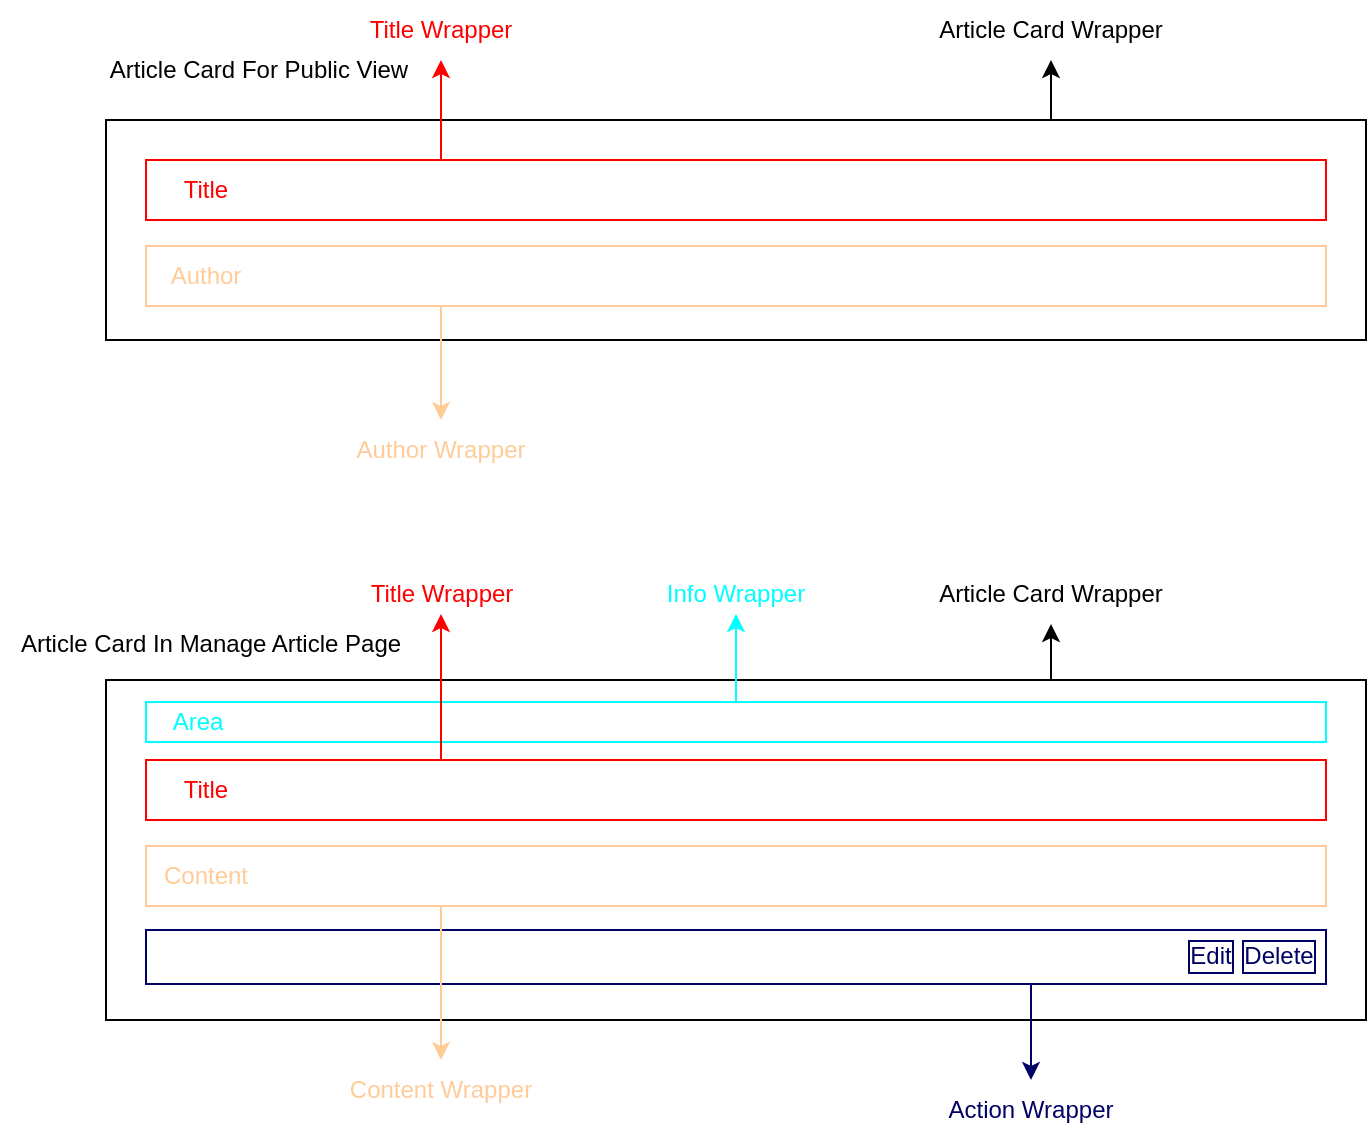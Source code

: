 <mxfile>
    <diagram id="FVUPsJeOBh4UKT3K3hCp" name="第 1 页">
        <mxGraphModel dx="1307" dy="705" grid="1" gridSize="10" guides="1" tooltips="1" connect="1" arrows="1" fold="1" page="1" pageScale="1" pageWidth="827" pageHeight="1169" math="0" shadow="0">
            <root>
                <mxCell id="0"/>
                <mxCell id="1" parent="0"/>
                <mxCell id="15" style="edgeStyle=none;html=1;exitX=0.75;exitY=0;exitDx=0;exitDy=0;entryX=0.5;entryY=1;entryDx=0;entryDy=0;" parent="1" source="2" target="11" edge="1">
                    <mxGeometry relative="1" as="geometry"/>
                </mxCell>
                <mxCell id="2" value="" style="rounded=0;whiteSpace=wrap;html=1;" parent="1" vertex="1">
                    <mxGeometry x="99" y="120" width="630" height="110" as="geometry"/>
                </mxCell>
                <mxCell id="16" style="edgeStyle=none;html=1;exitX=0.25;exitY=1;exitDx=0;exitDy=0;entryX=0.5;entryY=0;entryDx=0;entryDy=0;strokeColor=#FFCC99;" parent="1" source="4" target="17" edge="1">
                    <mxGeometry relative="1" as="geometry">
                        <mxPoint x="267" y="310" as="targetPoint"/>
                    </mxGeometry>
                </mxCell>
                <mxCell id="4" value="" style="rounded=0;whiteSpace=wrap;html=1;strokeColor=#FFCC99;" parent="1" vertex="1">
                    <mxGeometry x="119" y="183" width="590" height="30" as="geometry"/>
                </mxCell>
                <mxCell id="14" style="edgeStyle=none;html=1;exitX=0.25;exitY=0;exitDx=0;exitDy=0;entryX=0.5;entryY=1;entryDx=0;entryDy=0;strokeColor=#FF0000;" parent="1" source="5" target="13" edge="1">
                    <mxGeometry relative="1" as="geometry"/>
                </mxCell>
                <mxCell id="5" value="" style="rounded=0;whiteSpace=wrap;html=1;strokeColor=#FF0000;" parent="1" vertex="1">
                    <mxGeometry x="119" y="140" width="590" height="30" as="geometry"/>
                </mxCell>
                <mxCell id="6" value="Title" style="text;html=1;strokeColor=none;fillColor=none;align=center;verticalAlign=middle;whiteSpace=wrap;rounded=0;fontColor=#FF0000;" parent="1" vertex="1">
                    <mxGeometry x="119" y="140" width="60" height="30" as="geometry"/>
                </mxCell>
                <mxCell id="7" value="Author" style="text;html=1;strokeColor=none;fillColor=none;align=center;verticalAlign=middle;whiteSpace=wrap;rounded=0;fontColor=#FFCC99;" parent="1" vertex="1">
                    <mxGeometry x="119" y="183" width="60" height="30" as="geometry"/>
                </mxCell>
                <mxCell id="11" value="Article Card Wrapper" style="text;html=1;strokeColor=none;fillColor=none;align=center;verticalAlign=middle;whiteSpace=wrap;rounded=0;" parent="1" vertex="1">
                    <mxGeometry x="489" y="60" width="165" height="30" as="geometry"/>
                </mxCell>
                <mxCell id="13" value="Title Wrapper" style="text;html=1;align=center;verticalAlign=middle;whiteSpace=wrap;rounded=0;fontColor=#FF0000;" parent="1" vertex="1">
                    <mxGeometry x="184" y="60" width="165" height="30" as="geometry"/>
                </mxCell>
                <mxCell id="17" value="Author Wrapper" style="text;html=1;strokeColor=none;fillColor=none;align=center;verticalAlign=middle;whiteSpace=wrap;rounded=0;fontColor=#FFCC99;" parent="1" vertex="1">
                    <mxGeometry x="184" y="270" width="165" height="30" as="geometry"/>
                </mxCell>
                <mxCell id="18" value="Article Card For Public View" style="text;html=1;align=center;verticalAlign=middle;resizable=0;points=[];autosize=1;strokeColor=none;fillColor=none;" vertex="1" parent="1">
                    <mxGeometry x="90" y="80" width="170" height="30" as="geometry"/>
                </mxCell>
                <mxCell id="19" style="edgeStyle=none;html=1;exitX=0.75;exitY=0;exitDx=0;exitDy=0;entryX=0.5;entryY=1;entryDx=0;entryDy=0;" edge="1" parent="1" source="20" target="27">
                    <mxGeometry relative="1" as="geometry"/>
                </mxCell>
                <mxCell id="20" value="" style="rounded=0;whiteSpace=wrap;html=1;" vertex="1" parent="1">
                    <mxGeometry x="99" y="400" width="630" height="170" as="geometry"/>
                </mxCell>
                <mxCell id="22" value="" style="rounded=0;whiteSpace=wrap;html=1;strokeColor=#FFCC99;" vertex="1" parent="1">
                    <mxGeometry x="119" y="483" width="590" height="30" as="geometry"/>
                </mxCell>
                <mxCell id="24" value="" style="rounded=0;whiteSpace=wrap;html=1;strokeColor=#FF0000;" vertex="1" parent="1">
                    <mxGeometry x="119" y="440" width="590" height="30" as="geometry"/>
                </mxCell>
                <mxCell id="25" value="Title" style="text;html=1;strokeColor=none;fillColor=none;align=center;verticalAlign=middle;whiteSpace=wrap;rounded=0;fontColor=#FF0000;" vertex="1" parent="1">
                    <mxGeometry x="119" y="440" width="60" height="30" as="geometry"/>
                </mxCell>
                <mxCell id="26" value="Content" style="text;html=1;strokeColor=none;fillColor=none;align=center;verticalAlign=middle;whiteSpace=wrap;rounded=0;fontColor=#FFCC99;" vertex="1" parent="1">
                    <mxGeometry x="119" y="483" width="60" height="30" as="geometry"/>
                </mxCell>
                <mxCell id="27" value="Article Card Wrapper" style="text;html=1;strokeColor=none;fillColor=none;align=center;verticalAlign=middle;whiteSpace=wrap;rounded=0;" vertex="1" parent="1">
                    <mxGeometry x="489" y="342" width="165" height="30" as="geometry"/>
                </mxCell>
                <mxCell id="28" value="Title Wrapper" style="text;html=1;align=center;verticalAlign=middle;whiteSpace=wrap;rounded=0;fontColor=#FF0000;" vertex="1" parent="1">
                    <mxGeometry x="208.5" y="347" width="116" height="20" as="geometry"/>
                </mxCell>
                <mxCell id="29" value="Content Wrapper" style="text;html=1;strokeColor=none;fillColor=none;align=center;verticalAlign=middle;whiteSpace=wrap;rounded=0;fontColor=#FFCC99;" vertex="1" parent="1">
                    <mxGeometry x="184" y="590" width="165" height="30" as="geometry"/>
                </mxCell>
                <mxCell id="30" value="Article Card In Manage Article Page" style="text;html=1;align=center;verticalAlign=middle;resizable=0;points=[];autosize=1;strokeColor=none;fillColor=none;" vertex="1" parent="1">
                    <mxGeometry x="46" y="367" width="210" height="30" as="geometry"/>
                </mxCell>
                <mxCell id="33" style="edgeStyle=none;html=1;exitX=0.75;exitY=1;exitDx=0;exitDy=0;strokeColor=#000066;entryX=0.5;entryY=0;entryDx=0;entryDy=0;" edge="1" parent="1" source="31" target="35">
                    <mxGeometry relative="1" as="geometry">
                        <mxPoint x="561.667" y="600" as="targetPoint"/>
                    </mxGeometry>
                </mxCell>
                <mxCell id="31" value="" style="rounded=0;whiteSpace=wrap;html=1;strokeColor=#000066;" vertex="1" parent="1">
                    <mxGeometry x="119" y="525" width="590" height="27" as="geometry"/>
                </mxCell>
                <mxCell id="21" style="edgeStyle=none;html=1;exitX=0.25;exitY=1;exitDx=0;exitDy=0;entryX=0.5;entryY=0;entryDx=0;entryDy=0;strokeColor=#FFCC99;" edge="1" parent="1" source="22" target="29">
                    <mxGeometry relative="1" as="geometry">
                        <mxPoint x="267" y="610" as="targetPoint"/>
                    </mxGeometry>
                </mxCell>
                <mxCell id="35" value="Action Wrapper" style="text;html=1;strokeColor=none;fillColor=none;align=center;verticalAlign=middle;whiteSpace=wrap;rounded=0;fontColor=#000066;" vertex="1" parent="1">
                    <mxGeometry x="479" y="600" width="165" height="30" as="geometry"/>
                </mxCell>
                <mxCell id="36" value="Delete" style="text;html=1;strokeColor=none;fillColor=none;align=center;verticalAlign=middle;whiteSpace=wrap;rounded=0;fontColor=#000066;labelBorderColor=#000066;" vertex="1" parent="1">
                    <mxGeometry x="665" y="529" width="41" height="17" as="geometry"/>
                </mxCell>
                <mxCell id="37" value="Edit" style="text;html=1;strokeColor=none;fillColor=none;align=center;verticalAlign=middle;whiteSpace=wrap;rounded=0;fontColor=#000066;labelBorderColor=#000066;" vertex="1" parent="1">
                    <mxGeometry x="640" y="529" width="23" height="17" as="geometry"/>
                </mxCell>
                <mxCell id="41" value="" style="edgeStyle=none;html=1;strokeColor=#00FFFF;fontColor=#00FFFF;entryX=0.5;entryY=1;entryDx=0;entryDy=0;" edge="1" parent="1" source="38" target="42">
                    <mxGeometry relative="1" as="geometry">
                        <mxPoint x="414" y="331" as="targetPoint"/>
                    </mxGeometry>
                </mxCell>
                <mxCell id="38" value="" style="rounded=0;whiteSpace=wrap;html=1;strokeColor=#00FFFF;" vertex="1" parent="1">
                    <mxGeometry x="119" y="411" width="590" height="20" as="geometry"/>
                </mxCell>
                <mxCell id="23" style="edgeStyle=none;html=1;exitX=0.25;exitY=0;exitDx=0;exitDy=0;entryX=0.5;entryY=1;entryDx=0;entryDy=0;strokeColor=#FF0000;" edge="1" parent="1" source="24" target="28">
                    <mxGeometry relative="1" as="geometry"/>
                </mxCell>
                <mxCell id="39" value="Area" style="text;html=1;strokeColor=none;fillColor=none;align=center;verticalAlign=middle;whiteSpace=wrap;rounded=0;labelBorderColor=none;fontColor=#00FFFF;" vertex="1" parent="1">
                    <mxGeometry x="130" y="413" width="30" height="16" as="geometry"/>
                </mxCell>
                <mxCell id="42" value="Info Wrapper" style="text;html=1;align=center;verticalAlign=middle;whiteSpace=wrap;rounded=0;fontColor=#00FFFF;" vertex="1" parent="1">
                    <mxGeometry x="356" y="347" width="116" height="20" as="geometry"/>
                </mxCell>
            </root>
        </mxGraphModel>
    </diagram>
</mxfile>